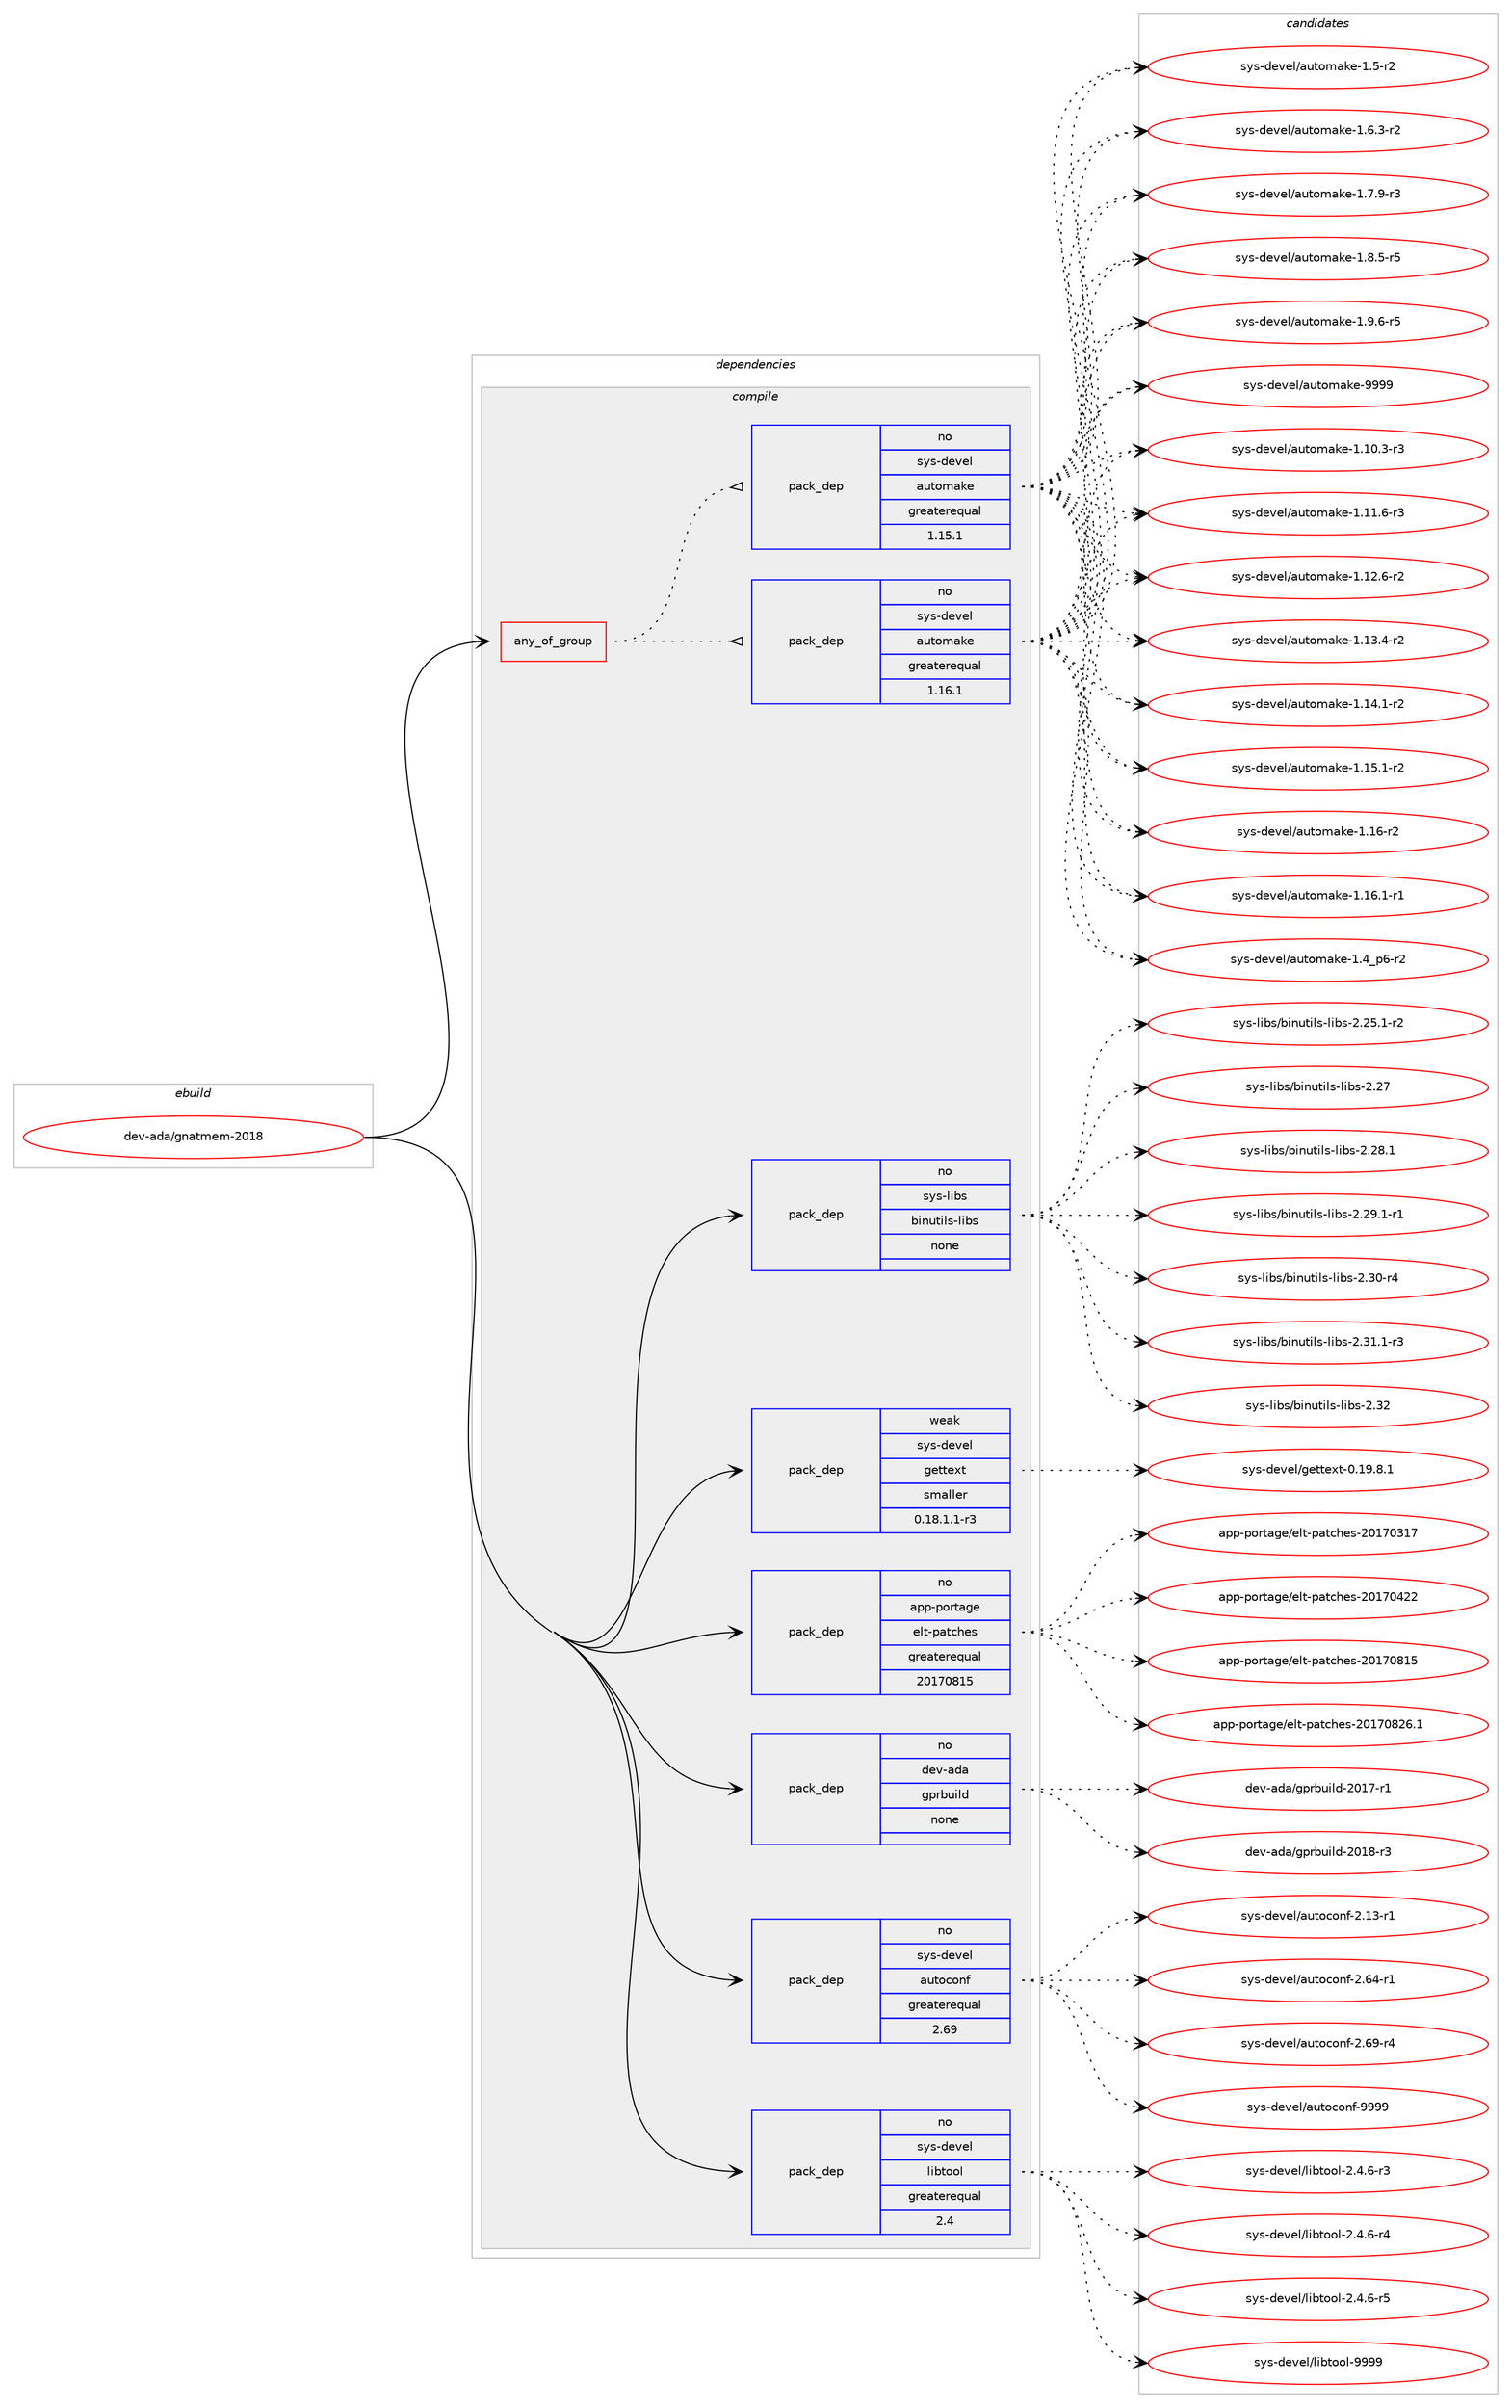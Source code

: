 digraph prolog {

# *************
# Graph options
# *************

newrank=true;
concentrate=true;
compound=true;
graph [rankdir=LR,fontname=Helvetica,fontsize=10,ranksep=1.5];#, ranksep=2.5, nodesep=0.2];
edge  [arrowhead=vee];
node  [fontname=Helvetica,fontsize=10];

# **********
# The ebuild
# **********

subgraph cluster_leftcol {
color=gray;
rank=same;
label=<<i>ebuild</i>>;
id [label="dev-ada/gnatmem-2018", color=red, width=4, href="../dev-ada/gnatmem-2018.svg"];
}

# ****************
# The dependencies
# ****************

subgraph cluster_midcol {
color=gray;
label=<<i>dependencies</i>>;
subgraph cluster_compile {
fillcolor="#eeeeee";
style=filled;
label=<<i>compile</i>>;
subgraph any20306 {
dependency1316713 [label=<<TABLE BORDER="0" CELLBORDER="1" CELLSPACING="0" CELLPADDING="4"><TR><TD CELLPADDING="10">any_of_group</TD></TR></TABLE>>, shape=none, color=red];subgraph pack939406 {
dependency1316714 [label=<<TABLE BORDER="0" CELLBORDER="1" CELLSPACING="0" CELLPADDING="4" WIDTH="220"><TR><TD ROWSPAN="6" CELLPADDING="30">pack_dep</TD></TR><TR><TD WIDTH="110">no</TD></TR><TR><TD>sys-devel</TD></TR><TR><TD>automake</TD></TR><TR><TD>greaterequal</TD></TR><TR><TD>1.16.1</TD></TR></TABLE>>, shape=none, color=blue];
}
dependency1316713:e -> dependency1316714:w [weight=20,style="dotted",arrowhead="oinv"];
subgraph pack939407 {
dependency1316715 [label=<<TABLE BORDER="0" CELLBORDER="1" CELLSPACING="0" CELLPADDING="4" WIDTH="220"><TR><TD ROWSPAN="6" CELLPADDING="30">pack_dep</TD></TR><TR><TD WIDTH="110">no</TD></TR><TR><TD>sys-devel</TD></TR><TR><TD>automake</TD></TR><TR><TD>greaterequal</TD></TR><TR><TD>1.15.1</TD></TR></TABLE>>, shape=none, color=blue];
}
dependency1316713:e -> dependency1316715:w [weight=20,style="dotted",arrowhead="oinv"];
}
id:e -> dependency1316713:w [weight=20,style="solid",arrowhead="vee"];
subgraph pack939408 {
dependency1316716 [label=<<TABLE BORDER="0" CELLBORDER="1" CELLSPACING="0" CELLPADDING="4" WIDTH="220"><TR><TD ROWSPAN="6" CELLPADDING="30">pack_dep</TD></TR><TR><TD WIDTH="110">no</TD></TR><TR><TD>app-portage</TD></TR><TR><TD>elt-patches</TD></TR><TR><TD>greaterequal</TD></TR><TR><TD>20170815</TD></TR></TABLE>>, shape=none, color=blue];
}
id:e -> dependency1316716:w [weight=20,style="solid",arrowhead="vee"];
subgraph pack939409 {
dependency1316717 [label=<<TABLE BORDER="0" CELLBORDER="1" CELLSPACING="0" CELLPADDING="4" WIDTH="220"><TR><TD ROWSPAN="6" CELLPADDING="30">pack_dep</TD></TR><TR><TD WIDTH="110">no</TD></TR><TR><TD>dev-ada</TD></TR><TR><TD>gprbuild</TD></TR><TR><TD>none</TD></TR><TR><TD></TD></TR></TABLE>>, shape=none, color=blue];
}
id:e -> dependency1316717:w [weight=20,style="solid",arrowhead="vee"];
subgraph pack939410 {
dependency1316718 [label=<<TABLE BORDER="0" CELLBORDER="1" CELLSPACING="0" CELLPADDING="4" WIDTH="220"><TR><TD ROWSPAN="6" CELLPADDING="30">pack_dep</TD></TR><TR><TD WIDTH="110">no</TD></TR><TR><TD>sys-devel</TD></TR><TR><TD>autoconf</TD></TR><TR><TD>greaterequal</TD></TR><TR><TD>2.69</TD></TR></TABLE>>, shape=none, color=blue];
}
id:e -> dependency1316718:w [weight=20,style="solid",arrowhead="vee"];
subgraph pack939411 {
dependency1316719 [label=<<TABLE BORDER="0" CELLBORDER="1" CELLSPACING="0" CELLPADDING="4" WIDTH="220"><TR><TD ROWSPAN="6" CELLPADDING="30">pack_dep</TD></TR><TR><TD WIDTH="110">no</TD></TR><TR><TD>sys-devel</TD></TR><TR><TD>libtool</TD></TR><TR><TD>greaterequal</TD></TR><TR><TD>2.4</TD></TR></TABLE>>, shape=none, color=blue];
}
id:e -> dependency1316719:w [weight=20,style="solid",arrowhead="vee"];
subgraph pack939412 {
dependency1316720 [label=<<TABLE BORDER="0" CELLBORDER="1" CELLSPACING="0" CELLPADDING="4" WIDTH="220"><TR><TD ROWSPAN="6" CELLPADDING="30">pack_dep</TD></TR><TR><TD WIDTH="110">no</TD></TR><TR><TD>sys-libs</TD></TR><TR><TD>binutils-libs</TD></TR><TR><TD>none</TD></TR><TR><TD></TD></TR></TABLE>>, shape=none, color=blue];
}
id:e -> dependency1316720:w [weight=20,style="solid",arrowhead="vee"];
subgraph pack939413 {
dependency1316721 [label=<<TABLE BORDER="0" CELLBORDER="1" CELLSPACING="0" CELLPADDING="4" WIDTH="220"><TR><TD ROWSPAN="6" CELLPADDING="30">pack_dep</TD></TR><TR><TD WIDTH="110">weak</TD></TR><TR><TD>sys-devel</TD></TR><TR><TD>gettext</TD></TR><TR><TD>smaller</TD></TR><TR><TD>0.18.1.1-r3</TD></TR></TABLE>>, shape=none, color=blue];
}
id:e -> dependency1316721:w [weight=20,style="solid",arrowhead="vee"];
}
subgraph cluster_compileandrun {
fillcolor="#eeeeee";
style=filled;
label=<<i>compile and run</i>>;
}
subgraph cluster_run {
fillcolor="#eeeeee";
style=filled;
label=<<i>run</i>>;
}
}

# **************
# The candidates
# **************

subgraph cluster_choices {
rank=same;
color=gray;
label=<<i>candidates</i>>;

subgraph choice939406 {
color=black;
nodesep=1;
choice11512111545100101118101108479711711611110997107101454946494846514511451 [label="sys-devel/automake-1.10.3-r3", color=red, width=4,href="../sys-devel/automake-1.10.3-r3.svg"];
choice11512111545100101118101108479711711611110997107101454946494946544511451 [label="sys-devel/automake-1.11.6-r3", color=red, width=4,href="../sys-devel/automake-1.11.6-r3.svg"];
choice11512111545100101118101108479711711611110997107101454946495046544511450 [label="sys-devel/automake-1.12.6-r2", color=red, width=4,href="../sys-devel/automake-1.12.6-r2.svg"];
choice11512111545100101118101108479711711611110997107101454946495146524511450 [label="sys-devel/automake-1.13.4-r2", color=red, width=4,href="../sys-devel/automake-1.13.4-r2.svg"];
choice11512111545100101118101108479711711611110997107101454946495246494511450 [label="sys-devel/automake-1.14.1-r2", color=red, width=4,href="../sys-devel/automake-1.14.1-r2.svg"];
choice11512111545100101118101108479711711611110997107101454946495346494511450 [label="sys-devel/automake-1.15.1-r2", color=red, width=4,href="../sys-devel/automake-1.15.1-r2.svg"];
choice1151211154510010111810110847971171161111099710710145494649544511450 [label="sys-devel/automake-1.16-r2", color=red, width=4,href="../sys-devel/automake-1.16-r2.svg"];
choice11512111545100101118101108479711711611110997107101454946495446494511449 [label="sys-devel/automake-1.16.1-r1", color=red, width=4,href="../sys-devel/automake-1.16.1-r1.svg"];
choice115121115451001011181011084797117116111109971071014549465295112544511450 [label="sys-devel/automake-1.4_p6-r2", color=red, width=4,href="../sys-devel/automake-1.4_p6-r2.svg"];
choice11512111545100101118101108479711711611110997107101454946534511450 [label="sys-devel/automake-1.5-r2", color=red, width=4,href="../sys-devel/automake-1.5-r2.svg"];
choice115121115451001011181011084797117116111109971071014549465446514511450 [label="sys-devel/automake-1.6.3-r2", color=red, width=4,href="../sys-devel/automake-1.6.3-r2.svg"];
choice115121115451001011181011084797117116111109971071014549465546574511451 [label="sys-devel/automake-1.7.9-r3", color=red, width=4,href="../sys-devel/automake-1.7.9-r3.svg"];
choice115121115451001011181011084797117116111109971071014549465646534511453 [label="sys-devel/automake-1.8.5-r5", color=red, width=4,href="../sys-devel/automake-1.8.5-r5.svg"];
choice115121115451001011181011084797117116111109971071014549465746544511453 [label="sys-devel/automake-1.9.6-r5", color=red, width=4,href="../sys-devel/automake-1.9.6-r5.svg"];
choice115121115451001011181011084797117116111109971071014557575757 [label="sys-devel/automake-9999", color=red, width=4,href="../sys-devel/automake-9999.svg"];
dependency1316714:e -> choice11512111545100101118101108479711711611110997107101454946494846514511451:w [style=dotted,weight="100"];
dependency1316714:e -> choice11512111545100101118101108479711711611110997107101454946494946544511451:w [style=dotted,weight="100"];
dependency1316714:e -> choice11512111545100101118101108479711711611110997107101454946495046544511450:w [style=dotted,weight="100"];
dependency1316714:e -> choice11512111545100101118101108479711711611110997107101454946495146524511450:w [style=dotted,weight="100"];
dependency1316714:e -> choice11512111545100101118101108479711711611110997107101454946495246494511450:w [style=dotted,weight="100"];
dependency1316714:e -> choice11512111545100101118101108479711711611110997107101454946495346494511450:w [style=dotted,weight="100"];
dependency1316714:e -> choice1151211154510010111810110847971171161111099710710145494649544511450:w [style=dotted,weight="100"];
dependency1316714:e -> choice11512111545100101118101108479711711611110997107101454946495446494511449:w [style=dotted,weight="100"];
dependency1316714:e -> choice115121115451001011181011084797117116111109971071014549465295112544511450:w [style=dotted,weight="100"];
dependency1316714:e -> choice11512111545100101118101108479711711611110997107101454946534511450:w [style=dotted,weight="100"];
dependency1316714:e -> choice115121115451001011181011084797117116111109971071014549465446514511450:w [style=dotted,weight="100"];
dependency1316714:e -> choice115121115451001011181011084797117116111109971071014549465546574511451:w [style=dotted,weight="100"];
dependency1316714:e -> choice115121115451001011181011084797117116111109971071014549465646534511453:w [style=dotted,weight="100"];
dependency1316714:e -> choice115121115451001011181011084797117116111109971071014549465746544511453:w [style=dotted,weight="100"];
dependency1316714:e -> choice115121115451001011181011084797117116111109971071014557575757:w [style=dotted,weight="100"];
}
subgraph choice939407 {
color=black;
nodesep=1;
choice11512111545100101118101108479711711611110997107101454946494846514511451 [label="sys-devel/automake-1.10.3-r3", color=red, width=4,href="../sys-devel/automake-1.10.3-r3.svg"];
choice11512111545100101118101108479711711611110997107101454946494946544511451 [label="sys-devel/automake-1.11.6-r3", color=red, width=4,href="../sys-devel/automake-1.11.6-r3.svg"];
choice11512111545100101118101108479711711611110997107101454946495046544511450 [label="sys-devel/automake-1.12.6-r2", color=red, width=4,href="../sys-devel/automake-1.12.6-r2.svg"];
choice11512111545100101118101108479711711611110997107101454946495146524511450 [label="sys-devel/automake-1.13.4-r2", color=red, width=4,href="../sys-devel/automake-1.13.4-r2.svg"];
choice11512111545100101118101108479711711611110997107101454946495246494511450 [label="sys-devel/automake-1.14.1-r2", color=red, width=4,href="../sys-devel/automake-1.14.1-r2.svg"];
choice11512111545100101118101108479711711611110997107101454946495346494511450 [label="sys-devel/automake-1.15.1-r2", color=red, width=4,href="../sys-devel/automake-1.15.1-r2.svg"];
choice1151211154510010111810110847971171161111099710710145494649544511450 [label="sys-devel/automake-1.16-r2", color=red, width=4,href="../sys-devel/automake-1.16-r2.svg"];
choice11512111545100101118101108479711711611110997107101454946495446494511449 [label="sys-devel/automake-1.16.1-r1", color=red, width=4,href="../sys-devel/automake-1.16.1-r1.svg"];
choice115121115451001011181011084797117116111109971071014549465295112544511450 [label="sys-devel/automake-1.4_p6-r2", color=red, width=4,href="../sys-devel/automake-1.4_p6-r2.svg"];
choice11512111545100101118101108479711711611110997107101454946534511450 [label="sys-devel/automake-1.5-r2", color=red, width=4,href="../sys-devel/automake-1.5-r2.svg"];
choice115121115451001011181011084797117116111109971071014549465446514511450 [label="sys-devel/automake-1.6.3-r2", color=red, width=4,href="../sys-devel/automake-1.6.3-r2.svg"];
choice115121115451001011181011084797117116111109971071014549465546574511451 [label="sys-devel/automake-1.7.9-r3", color=red, width=4,href="../sys-devel/automake-1.7.9-r3.svg"];
choice115121115451001011181011084797117116111109971071014549465646534511453 [label="sys-devel/automake-1.8.5-r5", color=red, width=4,href="../sys-devel/automake-1.8.5-r5.svg"];
choice115121115451001011181011084797117116111109971071014549465746544511453 [label="sys-devel/automake-1.9.6-r5", color=red, width=4,href="../sys-devel/automake-1.9.6-r5.svg"];
choice115121115451001011181011084797117116111109971071014557575757 [label="sys-devel/automake-9999", color=red, width=4,href="../sys-devel/automake-9999.svg"];
dependency1316715:e -> choice11512111545100101118101108479711711611110997107101454946494846514511451:w [style=dotted,weight="100"];
dependency1316715:e -> choice11512111545100101118101108479711711611110997107101454946494946544511451:w [style=dotted,weight="100"];
dependency1316715:e -> choice11512111545100101118101108479711711611110997107101454946495046544511450:w [style=dotted,weight="100"];
dependency1316715:e -> choice11512111545100101118101108479711711611110997107101454946495146524511450:w [style=dotted,weight="100"];
dependency1316715:e -> choice11512111545100101118101108479711711611110997107101454946495246494511450:w [style=dotted,weight="100"];
dependency1316715:e -> choice11512111545100101118101108479711711611110997107101454946495346494511450:w [style=dotted,weight="100"];
dependency1316715:e -> choice1151211154510010111810110847971171161111099710710145494649544511450:w [style=dotted,weight="100"];
dependency1316715:e -> choice11512111545100101118101108479711711611110997107101454946495446494511449:w [style=dotted,weight="100"];
dependency1316715:e -> choice115121115451001011181011084797117116111109971071014549465295112544511450:w [style=dotted,weight="100"];
dependency1316715:e -> choice11512111545100101118101108479711711611110997107101454946534511450:w [style=dotted,weight="100"];
dependency1316715:e -> choice115121115451001011181011084797117116111109971071014549465446514511450:w [style=dotted,weight="100"];
dependency1316715:e -> choice115121115451001011181011084797117116111109971071014549465546574511451:w [style=dotted,weight="100"];
dependency1316715:e -> choice115121115451001011181011084797117116111109971071014549465646534511453:w [style=dotted,weight="100"];
dependency1316715:e -> choice115121115451001011181011084797117116111109971071014549465746544511453:w [style=dotted,weight="100"];
dependency1316715:e -> choice115121115451001011181011084797117116111109971071014557575757:w [style=dotted,weight="100"];
}
subgraph choice939408 {
color=black;
nodesep=1;
choice97112112451121111141169710310147101108116451129711699104101115455048495548514955 [label="app-portage/elt-patches-20170317", color=red, width=4,href="../app-portage/elt-patches-20170317.svg"];
choice97112112451121111141169710310147101108116451129711699104101115455048495548525050 [label="app-portage/elt-patches-20170422", color=red, width=4,href="../app-portage/elt-patches-20170422.svg"];
choice97112112451121111141169710310147101108116451129711699104101115455048495548564953 [label="app-portage/elt-patches-20170815", color=red, width=4,href="../app-portage/elt-patches-20170815.svg"];
choice971121124511211111411697103101471011081164511297116991041011154550484955485650544649 [label="app-portage/elt-patches-20170826.1", color=red, width=4,href="../app-portage/elt-patches-20170826.1.svg"];
dependency1316716:e -> choice97112112451121111141169710310147101108116451129711699104101115455048495548514955:w [style=dotted,weight="100"];
dependency1316716:e -> choice97112112451121111141169710310147101108116451129711699104101115455048495548525050:w [style=dotted,weight="100"];
dependency1316716:e -> choice97112112451121111141169710310147101108116451129711699104101115455048495548564953:w [style=dotted,weight="100"];
dependency1316716:e -> choice971121124511211111411697103101471011081164511297116991041011154550484955485650544649:w [style=dotted,weight="100"];
}
subgraph choice939409 {
color=black;
nodesep=1;
choice100101118459710097471031121149811710510810045504849554511449 [label="dev-ada/gprbuild-2017-r1", color=red, width=4,href="../dev-ada/gprbuild-2017-r1.svg"];
choice100101118459710097471031121149811710510810045504849564511451 [label="dev-ada/gprbuild-2018-r3", color=red, width=4,href="../dev-ada/gprbuild-2018-r3.svg"];
dependency1316717:e -> choice100101118459710097471031121149811710510810045504849554511449:w [style=dotted,weight="100"];
dependency1316717:e -> choice100101118459710097471031121149811710510810045504849564511451:w [style=dotted,weight="100"];
}
subgraph choice939410 {
color=black;
nodesep=1;
choice1151211154510010111810110847971171161119911111010245504649514511449 [label="sys-devel/autoconf-2.13-r1", color=red, width=4,href="../sys-devel/autoconf-2.13-r1.svg"];
choice1151211154510010111810110847971171161119911111010245504654524511449 [label="sys-devel/autoconf-2.64-r1", color=red, width=4,href="../sys-devel/autoconf-2.64-r1.svg"];
choice1151211154510010111810110847971171161119911111010245504654574511452 [label="sys-devel/autoconf-2.69-r4", color=red, width=4,href="../sys-devel/autoconf-2.69-r4.svg"];
choice115121115451001011181011084797117116111991111101024557575757 [label="sys-devel/autoconf-9999", color=red, width=4,href="../sys-devel/autoconf-9999.svg"];
dependency1316718:e -> choice1151211154510010111810110847971171161119911111010245504649514511449:w [style=dotted,weight="100"];
dependency1316718:e -> choice1151211154510010111810110847971171161119911111010245504654524511449:w [style=dotted,weight="100"];
dependency1316718:e -> choice1151211154510010111810110847971171161119911111010245504654574511452:w [style=dotted,weight="100"];
dependency1316718:e -> choice115121115451001011181011084797117116111991111101024557575757:w [style=dotted,weight="100"];
}
subgraph choice939411 {
color=black;
nodesep=1;
choice1151211154510010111810110847108105981161111111084550465246544511451 [label="sys-devel/libtool-2.4.6-r3", color=red, width=4,href="../sys-devel/libtool-2.4.6-r3.svg"];
choice1151211154510010111810110847108105981161111111084550465246544511452 [label="sys-devel/libtool-2.4.6-r4", color=red, width=4,href="../sys-devel/libtool-2.4.6-r4.svg"];
choice1151211154510010111810110847108105981161111111084550465246544511453 [label="sys-devel/libtool-2.4.6-r5", color=red, width=4,href="../sys-devel/libtool-2.4.6-r5.svg"];
choice1151211154510010111810110847108105981161111111084557575757 [label="sys-devel/libtool-9999", color=red, width=4,href="../sys-devel/libtool-9999.svg"];
dependency1316719:e -> choice1151211154510010111810110847108105981161111111084550465246544511451:w [style=dotted,weight="100"];
dependency1316719:e -> choice1151211154510010111810110847108105981161111111084550465246544511452:w [style=dotted,weight="100"];
dependency1316719:e -> choice1151211154510010111810110847108105981161111111084550465246544511453:w [style=dotted,weight="100"];
dependency1316719:e -> choice1151211154510010111810110847108105981161111111084557575757:w [style=dotted,weight="100"];
}
subgraph choice939412 {
color=black;
nodesep=1;
choice115121115451081059811547981051101171161051081154510810598115455046505346494511450 [label="sys-libs/binutils-libs-2.25.1-r2", color=red, width=4,href="../sys-libs/binutils-libs-2.25.1-r2.svg"];
choice1151211154510810598115479810511011711610510811545108105981154550465055 [label="sys-libs/binutils-libs-2.27", color=red, width=4,href="../sys-libs/binutils-libs-2.27.svg"];
choice11512111545108105981154798105110117116105108115451081059811545504650564649 [label="sys-libs/binutils-libs-2.28.1", color=red, width=4,href="../sys-libs/binutils-libs-2.28.1.svg"];
choice115121115451081059811547981051101171161051081154510810598115455046505746494511449 [label="sys-libs/binutils-libs-2.29.1-r1", color=red, width=4,href="../sys-libs/binutils-libs-2.29.1-r1.svg"];
choice11512111545108105981154798105110117116105108115451081059811545504651484511452 [label="sys-libs/binutils-libs-2.30-r4", color=red, width=4,href="../sys-libs/binutils-libs-2.30-r4.svg"];
choice115121115451081059811547981051101171161051081154510810598115455046514946494511451 [label="sys-libs/binutils-libs-2.31.1-r3", color=red, width=4,href="../sys-libs/binutils-libs-2.31.1-r3.svg"];
choice1151211154510810598115479810511011711610510811545108105981154550465150 [label="sys-libs/binutils-libs-2.32", color=red, width=4,href="../sys-libs/binutils-libs-2.32.svg"];
dependency1316720:e -> choice115121115451081059811547981051101171161051081154510810598115455046505346494511450:w [style=dotted,weight="100"];
dependency1316720:e -> choice1151211154510810598115479810511011711610510811545108105981154550465055:w [style=dotted,weight="100"];
dependency1316720:e -> choice11512111545108105981154798105110117116105108115451081059811545504650564649:w [style=dotted,weight="100"];
dependency1316720:e -> choice115121115451081059811547981051101171161051081154510810598115455046505746494511449:w [style=dotted,weight="100"];
dependency1316720:e -> choice11512111545108105981154798105110117116105108115451081059811545504651484511452:w [style=dotted,weight="100"];
dependency1316720:e -> choice115121115451081059811547981051101171161051081154510810598115455046514946494511451:w [style=dotted,weight="100"];
dependency1316720:e -> choice1151211154510810598115479810511011711610510811545108105981154550465150:w [style=dotted,weight="100"];
}
subgraph choice939413 {
color=black;
nodesep=1;
choice1151211154510010111810110847103101116116101120116454846495746564649 [label="sys-devel/gettext-0.19.8.1", color=red, width=4,href="../sys-devel/gettext-0.19.8.1.svg"];
dependency1316721:e -> choice1151211154510010111810110847103101116116101120116454846495746564649:w [style=dotted,weight="100"];
}
}

}
